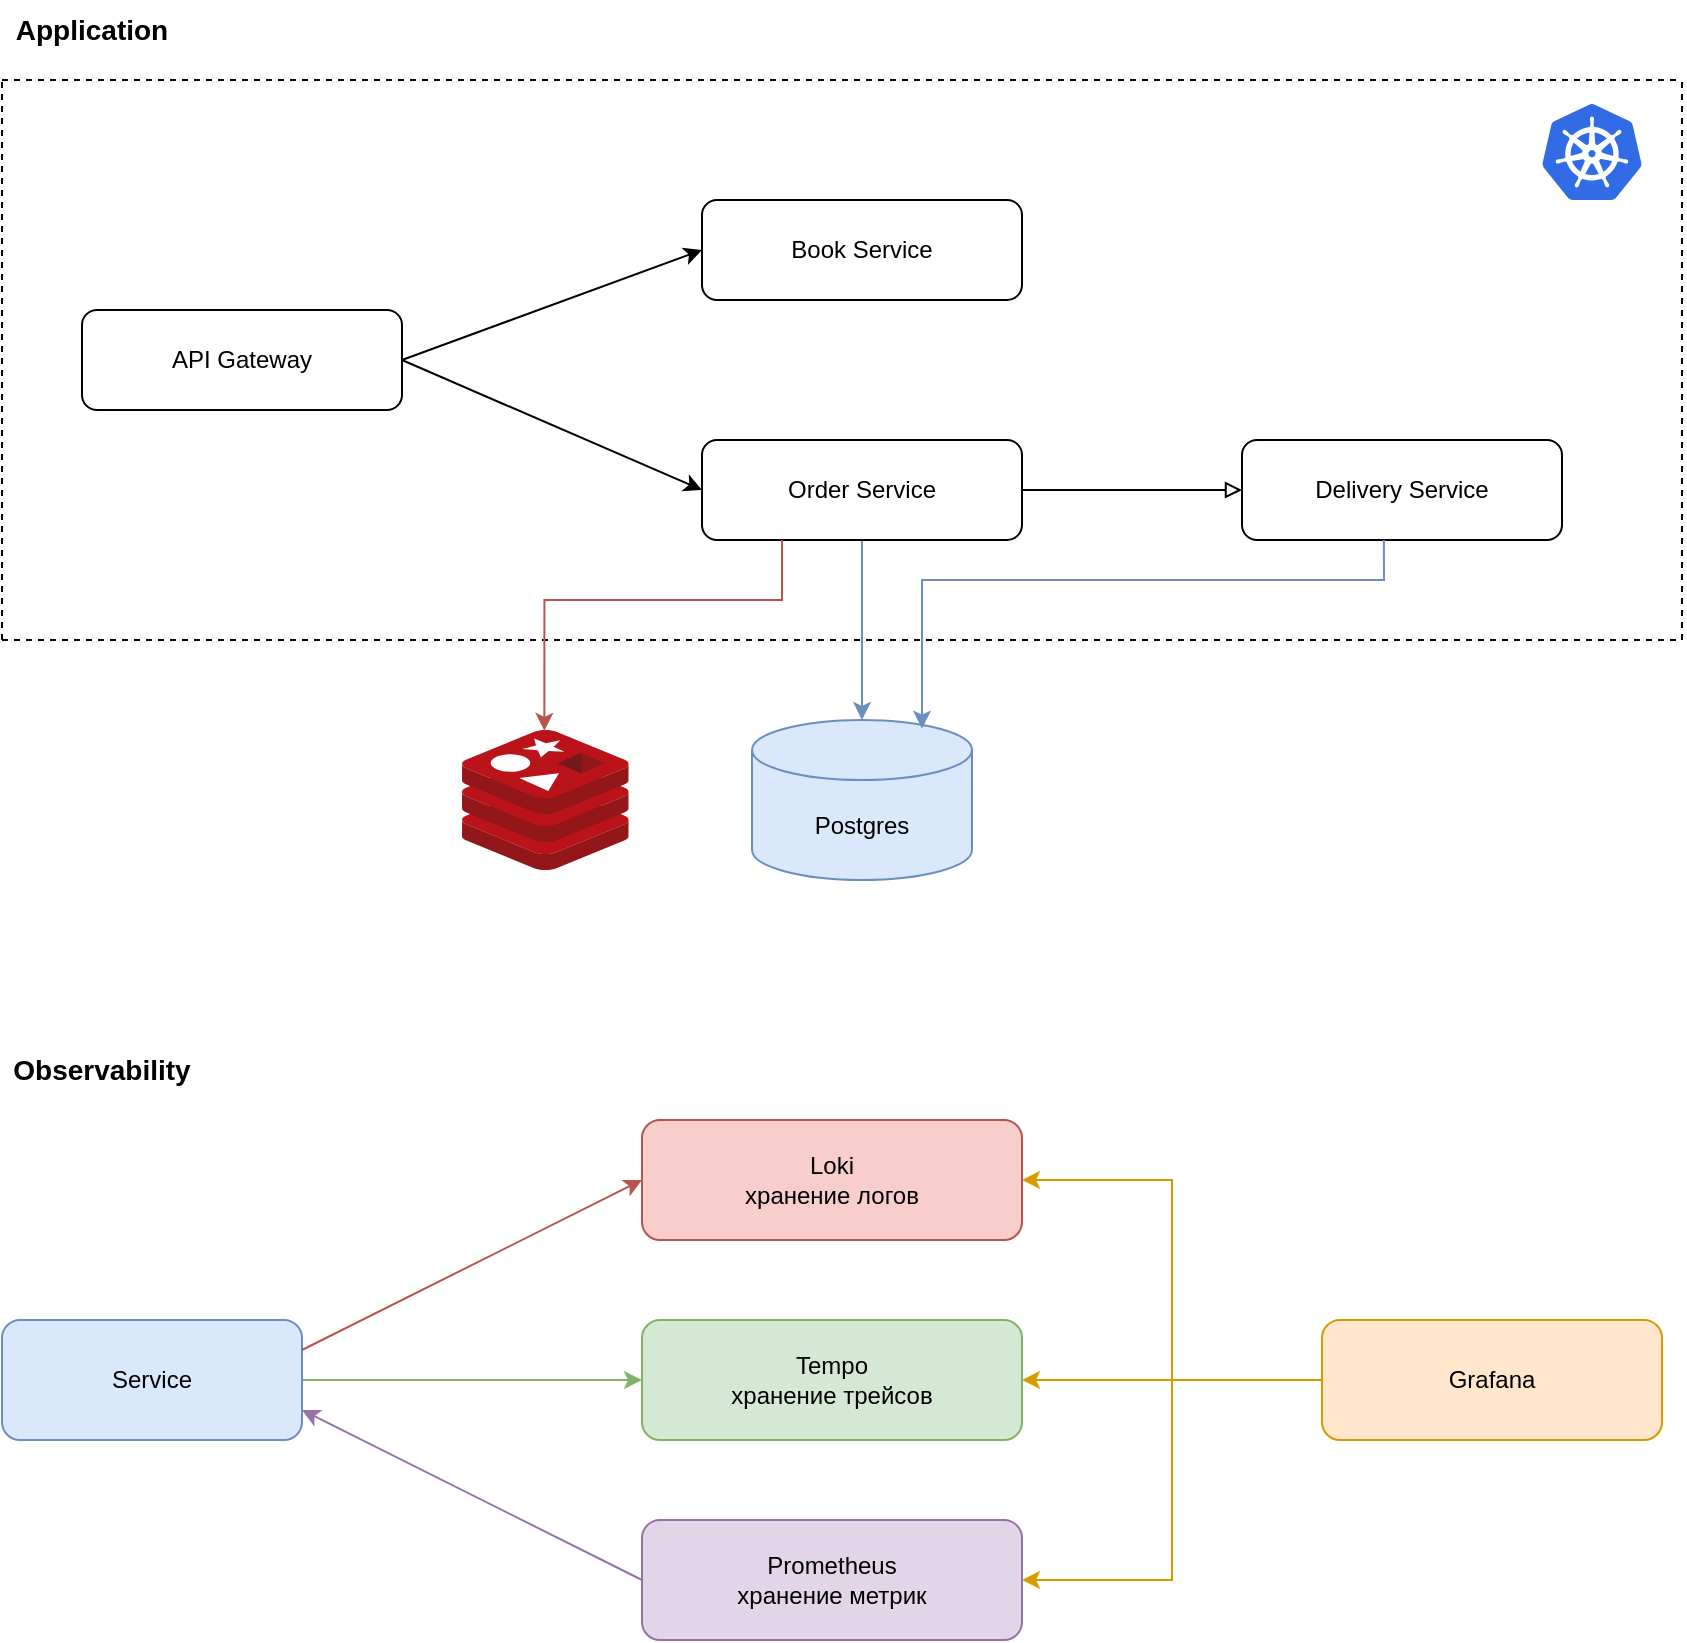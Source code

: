 <mxfile version="24.7.8">
  <diagram id="C5RBs43oDa-KdzZeNtuy" name="Page-1">
    <mxGraphModel dx="1036" dy="606" grid="1" gridSize="10" guides="1" tooltips="1" connect="1" arrows="1" fold="1" page="0" pageScale="1" pageWidth="827" pageHeight="1169" math="0" shadow="0">
      <root>
        <mxCell id="WIyWlLk6GJQsqaUBKTNV-0" />
        <mxCell id="WIyWlLk6GJQsqaUBKTNV-1" parent="WIyWlLk6GJQsqaUBKTNV-0" />
        <mxCell id="WIyWlLk6GJQsqaUBKTNV-7" value="Book Service" style="rounded=1;whiteSpace=wrap;html=1;fontSize=12;glass=0;strokeWidth=1;shadow=0;" parent="WIyWlLk6GJQsqaUBKTNV-1" vertex="1">
          <mxGeometry x="430" y="260" width="160" height="50" as="geometry" />
        </mxCell>
        <mxCell id="qUV3P2aTGDbsRWtag9Bh-6" value="" style="edgeStyle=orthogonalEdgeStyle;rounded=0;orthogonalLoop=1;jettySize=auto;html=1;endArrow=block;endFill=0;" parent="WIyWlLk6GJQsqaUBKTNV-1" source="WIyWlLk6GJQsqaUBKTNV-12" target="qUV3P2aTGDbsRWtag9Bh-0" edge="1">
          <mxGeometry relative="1" as="geometry" />
        </mxCell>
        <mxCell id="IZ6AXfbFcqNQBc99Yk3y-6" value="" style="edgeStyle=orthogonalEdgeStyle;rounded=0;orthogonalLoop=1;jettySize=auto;html=1;fillColor=#dae8fc;strokeColor=#6c8ebf;" edge="1" parent="WIyWlLk6GJQsqaUBKTNV-1" source="WIyWlLk6GJQsqaUBKTNV-12" target="IZ6AXfbFcqNQBc99Yk3y-2">
          <mxGeometry relative="1" as="geometry" />
        </mxCell>
        <mxCell id="WIyWlLk6GJQsqaUBKTNV-12" value="Order Service" style="rounded=1;whiteSpace=wrap;html=1;fontSize=12;glass=0;strokeWidth=1;shadow=0;" parent="WIyWlLk6GJQsqaUBKTNV-1" vertex="1">
          <mxGeometry x="430" y="380" width="160" height="50" as="geometry" />
        </mxCell>
        <mxCell id="qUV3P2aTGDbsRWtag9Bh-0" value="Delivery Service" style="rounded=1;whiteSpace=wrap;html=1;fontSize=12;glass=0;strokeWidth=1;shadow=0;" parent="WIyWlLk6GJQsqaUBKTNV-1" vertex="1">
          <mxGeometry x="700" y="380" width="160" height="50" as="geometry" />
        </mxCell>
        <mxCell id="qUV3P2aTGDbsRWtag9Bh-1" value="API Gateway" style="rounded=1;whiteSpace=wrap;html=1;fontSize=12;glass=0;strokeWidth=1;shadow=0;" parent="WIyWlLk6GJQsqaUBKTNV-1" vertex="1">
          <mxGeometry x="120" y="315" width="160" height="50" as="geometry" />
        </mxCell>
        <mxCell id="azebIim8coZ3yywsH4kP-0" value="" style="endArrow=classic;html=1;rounded=0;exitX=1;exitY=0.5;exitDx=0;exitDy=0;entryX=0;entryY=0.5;entryDx=0;entryDy=0;" parent="WIyWlLk6GJQsqaUBKTNV-1" source="qUV3P2aTGDbsRWtag9Bh-1" target="WIyWlLk6GJQsqaUBKTNV-7" edge="1">
          <mxGeometry width="50" height="50" relative="1" as="geometry">
            <mxPoint x="430" y="270" as="sourcePoint" />
            <mxPoint x="480" y="220" as="targetPoint" />
          </mxGeometry>
        </mxCell>
        <mxCell id="azebIim8coZ3yywsH4kP-2" value="" style="endArrow=classic;html=1;rounded=0;exitX=1;exitY=0.5;exitDx=0;exitDy=0;entryX=0;entryY=0.5;entryDx=0;entryDy=0;" parent="WIyWlLk6GJQsqaUBKTNV-1" source="qUV3P2aTGDbsRWtag9Bh-1" target="WIyWlLk6GJQsqaUBKTNV-12" edge="1">
          <mxGeometry width="50" height="50" relative="1" as="geometry">
            <mxPoint x="430" y="270" as="sourcePoint" />
            <mxPoint x="480" y="220" as="targetPoint" />
          </mxGeometry>
        </mxCell>
        <mxCell id="insQV8Q_7dh7SFWxXB74-0" value="" style="endArrow=none;dashed=1;html=1;rounded=0;" parent="WIyWlLk6GJQsqaUBKTNV-1" edge="1">
          <mxGeometry width="50" height="50" relative="1" as="geometry">
            <mxPoint x="920" y="480" as="sourcePoint" />
            <mxPoint x="920" y="200" as="targetPoint" />
          </mxGeometry>
        </mxCell>
        <mxCell id="insQV8Q_7dh7SFWxXB74-1" value="" style="endArrow=none;dashed=1;html=1;rounded=0;" parent="WIyWlLk6GJQsqaUBKTNV-1" edge="1">
          <mxGeometry width="50" height="50" relative="1" as="geometry">
            <mxPoint x="80" y="480" as="sourcePoint" />
            <mxPoint x="920" y="480" as="targetPoint" />
          </mxGeometry>
        </mxCell>
        <mxCell id="insQV8Q_7dh7SFWxXB74-2" value="" style="endArrow=none;dashed=1;html=1;rounded=0;" parent="WIyWlLk6GJQsqaUBKTNV-1" edge="1">
          <mxGeometry width="50" height="50" relative="1" as="geometry">
            <mxPoint x="80" y="480" as="sourcePoint" />
            <mxPoint x="80" y="200" as="targetPoint" />
          </mxGeometry>
        </mxCell>
        <mxCell id="insQV8Q_7dh7SFWxXB74-3" value="" style="endArrow=none;dashed=1;html=1;rounded=0;" parent="WIyWlLk6GJQsqaUBKTNV-1" edge="1">
          <mxGeometry width="50" height="50" relative="1" as="geometry">
            <mxPoint x="80" y="200" as="sourcePoint" />
            <mxPoint x="920" y="200" as="targetPoint" />
          </mxGeometry>
        </mxCell>
        <mxCell id="insQV8Q_7dh7SFWxXB74-4" value="Prometheus&lt;br&gt;хранение метрик" style="rounded=1;whiteSpace=wrap;html=1;fillColor=#e1d5e7;strokeColor=#9673a6;" parent="WIyWlLk6GJQsqaUBKTNV-1" vertex="1">
          <mxGeometry x="400" y="920" width="190" height="60" as="geometry" />
        </mxCell>
        <mxCell id="IZ6AXfbFcqNQBc99Yk3y-17" style="edgeStyle=orthogonalEdgeStyle;rounded=0;orthogonalLoop=1;jettySize=auto;html=1;exitX=0;exitY=0.5;exitDx=0;exitDy=0;fillColor=#ffe6cc;strokeColor=#d79b00;" edge="1" parent="WIyWlLk6GJQsqaUBKTNV-1" source="GEwsZMFMDnxWJeHUf0ZL-8" target="IZ6AXfbFcqNQBc99Yk3y-13">
          <mxGeometry relative="1" as="geometry" />
        </mxCell>
        <mxCell id="IZ6AXfbFcqNQBc99Yk3y-18" style="edgeStyle=orthogonalEdgeStyle;rounded=0;orthogonalLoop=1;jettySize=auto;html=1;entryX=1;entryY=0.5;entryDx=0;entryDy=0;fillColor=#ffe6cc;strokeColor=#d79b00;" edge="1" parent="WIyWlLk6GJQsqaUBKTNV-1" source="GEwsZMFMDnxWJeHUf0ZL-8" target="IZ6AXfbFcqNQBc99Yk3y-14">
          <mxGeometry relative="1" as="geometry" />
        </mxCell>
        <mxCell id="IZ6AXfbFcqNQBc99Yk3y-19" style="edgeStyle=orthogonalEdgeStyle;rounded=0;orthogonalLoop=1;jettySize=auto;html=1;entryX=1;entryY=0.5;entryDx=0;entryDy=0;fillColor=#ffe6cc;strokeColor=#d79b00;" edge="1" parent="WIyWlLk6GJQsqaUBKTNV-1" source="GEwsZMFMDnxWJeHUf0ZL-8" target="insQV8Q_7dh7SFWxXB74-4">
          <mxGeometry relative="1" as="geometry" />
        </mxCell>
        <mxCell id="GEwsZMFMDnxWJeHUf0ZL-8" value="Grafana" style="rounded=1;whiteSpace=wrap;fillColor=#ffe6cc;fillStyle=auto;strokeColor=#d79b00;" parent="WIyWlLk6GJQsqaUBKTNV-1" vertex="1">
          <mxGeometry x="740" y="820" width="170" height="60" as="geometry" />
        </mxCell>
        <mxCell id="IZ6AXfbFcqNQBc99Yk3y-0" value="Application" style="text;html=1;align=center;verticalAlign=middle;whiteSpace=wrap;rounded=0;fontStyle=1;fontSize=14;" vertex="1" parent="WIyWlLk6GJQsqaUBKTNV-1">
          <mxGeometry x="80" y="160" width="90" height="30" as="geometry" />
        </mxCell>
        <mxCell id="IZ6AXfbFcqNQBc99Yk3y-1" value="Observability" style="text;align=center;verticalAlign=middle;whiteSpace=wrap;rounded=0;fontStyle=1;fontSize=14;" vertex="1" parent="WIyWlLk6GJQsqaUBKTNV-1">
          <mxGeometry x="80" y="680" width="100" height="30" as="geometry" />
        </mxCell>
        <mxCell id="IZ6AXfbFcqNQBc99Yk3y-2" value="Postgres" style="shape=cylinder3;whiteSpace=wrap;boundedLbl=1;backgroundOutline=1;size=15;fillColor=#dae8fc;strokeColor=#6c8ebf;" vertex="1" parent="WIyWlLk6GJQsqaUBKTNV-1">
          <mxGeometry x="455" y="520" width="110" height="80" as="geometry" />
        </mxCell>
        <mxCell id="IZ6AXfbFcqNQBc99Yk3y-3" value="" style="image;sketch=0;aspect=fixed;html=1;points=[];align=center;fontSize=12;image=img/lib/mscae/Cache_Redis_Product.svg;" vertex="1" parent="WIyWlLk6GJQsqaUBKTNV-1">
          <mxGeometry x="310" y="525" width="83.34" height="70" as="geometry" />
        </mxCell>
        <mxCell id="IZ6AXfbFcqNQBc99Yk3y-4" value="" style="image;sketch=0;aspect=fixed;html=1;points=[];align=center;fontSize=12;image=img/lib/mscae/Kubernetes.svg;" vertex="1" parent="WIyWlLk6GJQsqaUBKTNV-1">
          <mxGeometry x="850" y="212" width="50" height="48" as="geometry" />
        </mxCell>
        <mxCell id="IZ6AXfbFcqNQBc99Yk3y-10" style="edgeStyle=orthogonalEdgeStyle;rounded=0;orthogonalLoop=1;jettySize=auto;html=1;entryX=0.855;entryY=0;entryDx=0;entryDy=4.35;entryPerimeter=0;fillColor=#dae8fc;strokeColor=#6c8ebf;" edge="1" parent="WIyWlLk6GJQsqaUBKTNV-1">
          <mxGeometry relative="1" as="geometry">
            <mxPoint x="770.95" y="430" as="sourcePoint" />
            <mxPoint x="540" y="524.35" as="targetPoint" />
            <Array as="points">
              <mxPoint x="770.95" y="450" />
              <mxPoint x="539.95" y="450" />
            </Array>
          </mxGeometry>
        </mxCell>
        <mxCell id="IZ6AXfbFcqNQBc99Yk3y-11" style="edgeStyle=orthogonalEdgeStyle;rounded=0;orthogonalLoop=1;jettySize=auto;html=1;exitX=0.25;exitY=1;exitDx=0;exitDy=0;entryX=0.494;entryY=0.006;entryDx=0;entryDy=0;entryPerimeter=0;fillColor=#f8cecc;strokeColor=#b85450;" edge="1" parent="WIyWlLk6GJQsqaUBKTNV-1" source="WIyWlLk6GJQsqaUBKTNV-12" target="IZ6AXfbFcqNQBc99Yk3y-3">
          <mxGeometry relative="1" as="geometry">
            <mxPoint x="470" y="440" as="sourcePoint" />
            <mxPoint x="350" y="520" as="targetPoint" />
            <Array as="points">
              <mxPoint x="470" y="460" />
              <mxPoint x="351" y="460" />
            </Array>
          </mxGeometry>
        </mxCell>
        <mxCell id="IZ6AXfbFcqNQBc99Yk3y-13" value="Tempo&lt;br&gt;хранение трейсов" style="rounded=1;whiteSpace=wrap;html=1;fillColor=#d5e8d4;strokeColor=#82b366;" vertex="1" parent="WIyWlLk6GJQsqaUBKTNV-1">
          <mxGeometry x="400" y="820" width="190" height="60" as="geometry" />
        </mxCell>
        <mxCell id="IZ6AXfbFcqNQBc99Yk3y-14" value="Loki&lt;br&gt;хранение логов" style="rounded=1;whiteSpace=wrap;html=1;fillColor=#f8cecc;strokeColor=#b85450;" vertex="1" parent="WIyWlLk6GJQsqaUBKTNV-1">
          <mxGeometry x="400" y="720" width="190" height="60" as="geometry" />
        </mxCell>
        <mxCell id="IZ6AXfbFcqNQBc99Yk3y-23" style="edgeStyle=orthogonalEdgeStyle;rounded=0;orthogonalLoop=1;jettySize=auto;html=1;entryX=0;entryY=0.5;entryDx=0;entryDy=0;fillColor=#d5e8d4;strokeColor=#82b366;" edge="1" parent="WIyWlLk6GJQsqaUBKTNV-1" source="IZ6AXfbFcqNQBc99Yk3y-16" target="IZ6AXfbFcqNQBc99Yk3y-13">
          <mxGeometry relative="1" as="geometry" />
        </mxCell>
        <mxCell id="IZ6AXfbFcqNQBc99Yk3y-16" value="Service" style="rounded=1;whiteSpace=wrap;html=1;fillColor=#dae8fc;strokeColor=#6c8ebf;" vertex="1" parent="WIyWlLk6GJQsqaUBKTNV-1">
          <mxGeometry x="80" y="820" width="150" height="60" as="geometry" />
        </mxCell>
        <mxCell id="IZ6AXfbFcqNQBc99Yk3y-21" value="" style="endArrow=classic;html=1;rounded=0;exitX=1;exitY=0.25;exitDx=0;exitDy=0;entryX=0;entryY=0.5;entryDx=0;entryDy=0;fillColor=#f8cecc;strokeColor=#b85450;" edge="1" parent="WIyWlLk6GJQsqaUBKTNV-1" source="IZ6AXfbFcqNQBc99Yk3y-16" target="IZ6AXfbFcqNQBc99Yk3y-14">
          <mxGeometry width="50" height="50" relative="1" as="geometry">
            <mxPoint x="500" y="740" as="sourcePoint" />
            <mxPoint x="390" y="760" as="targetPoint" />
          </mxGeometry>
        </mxCell>
        <mxCell id="IZ6AXfbFcqNQBc99Yk3y-25" value="" style="endArrow=classic;html=1;rounded=0;exitX=0;exitY=0.5;exitDx=0;exitDy=0;entryX=1;entryY=0.75;entryDx=0;entryDy=0;fillColor=#e1d5e7;strokeColor=#9673a6;" edge="1" parent="WIyWlLk6GJQsqaUBKTNV-1" source="insQV8Q_7dh7SFWxXB74-4" target="IZ6AXfbFcqNQBc99Yk3y-16">
          <mxGeometry width="50" height="50" relative="1" as="geometry">
            <mxPoint x="500" y="940" as="sourcePoint" />
            <mxPoint x="550" y="890" as="targetPoint" />
          </mxGeometry>
        </mxCell>
      </root>
    </mxGraphModel>
  </diagram>
</mxfile>

